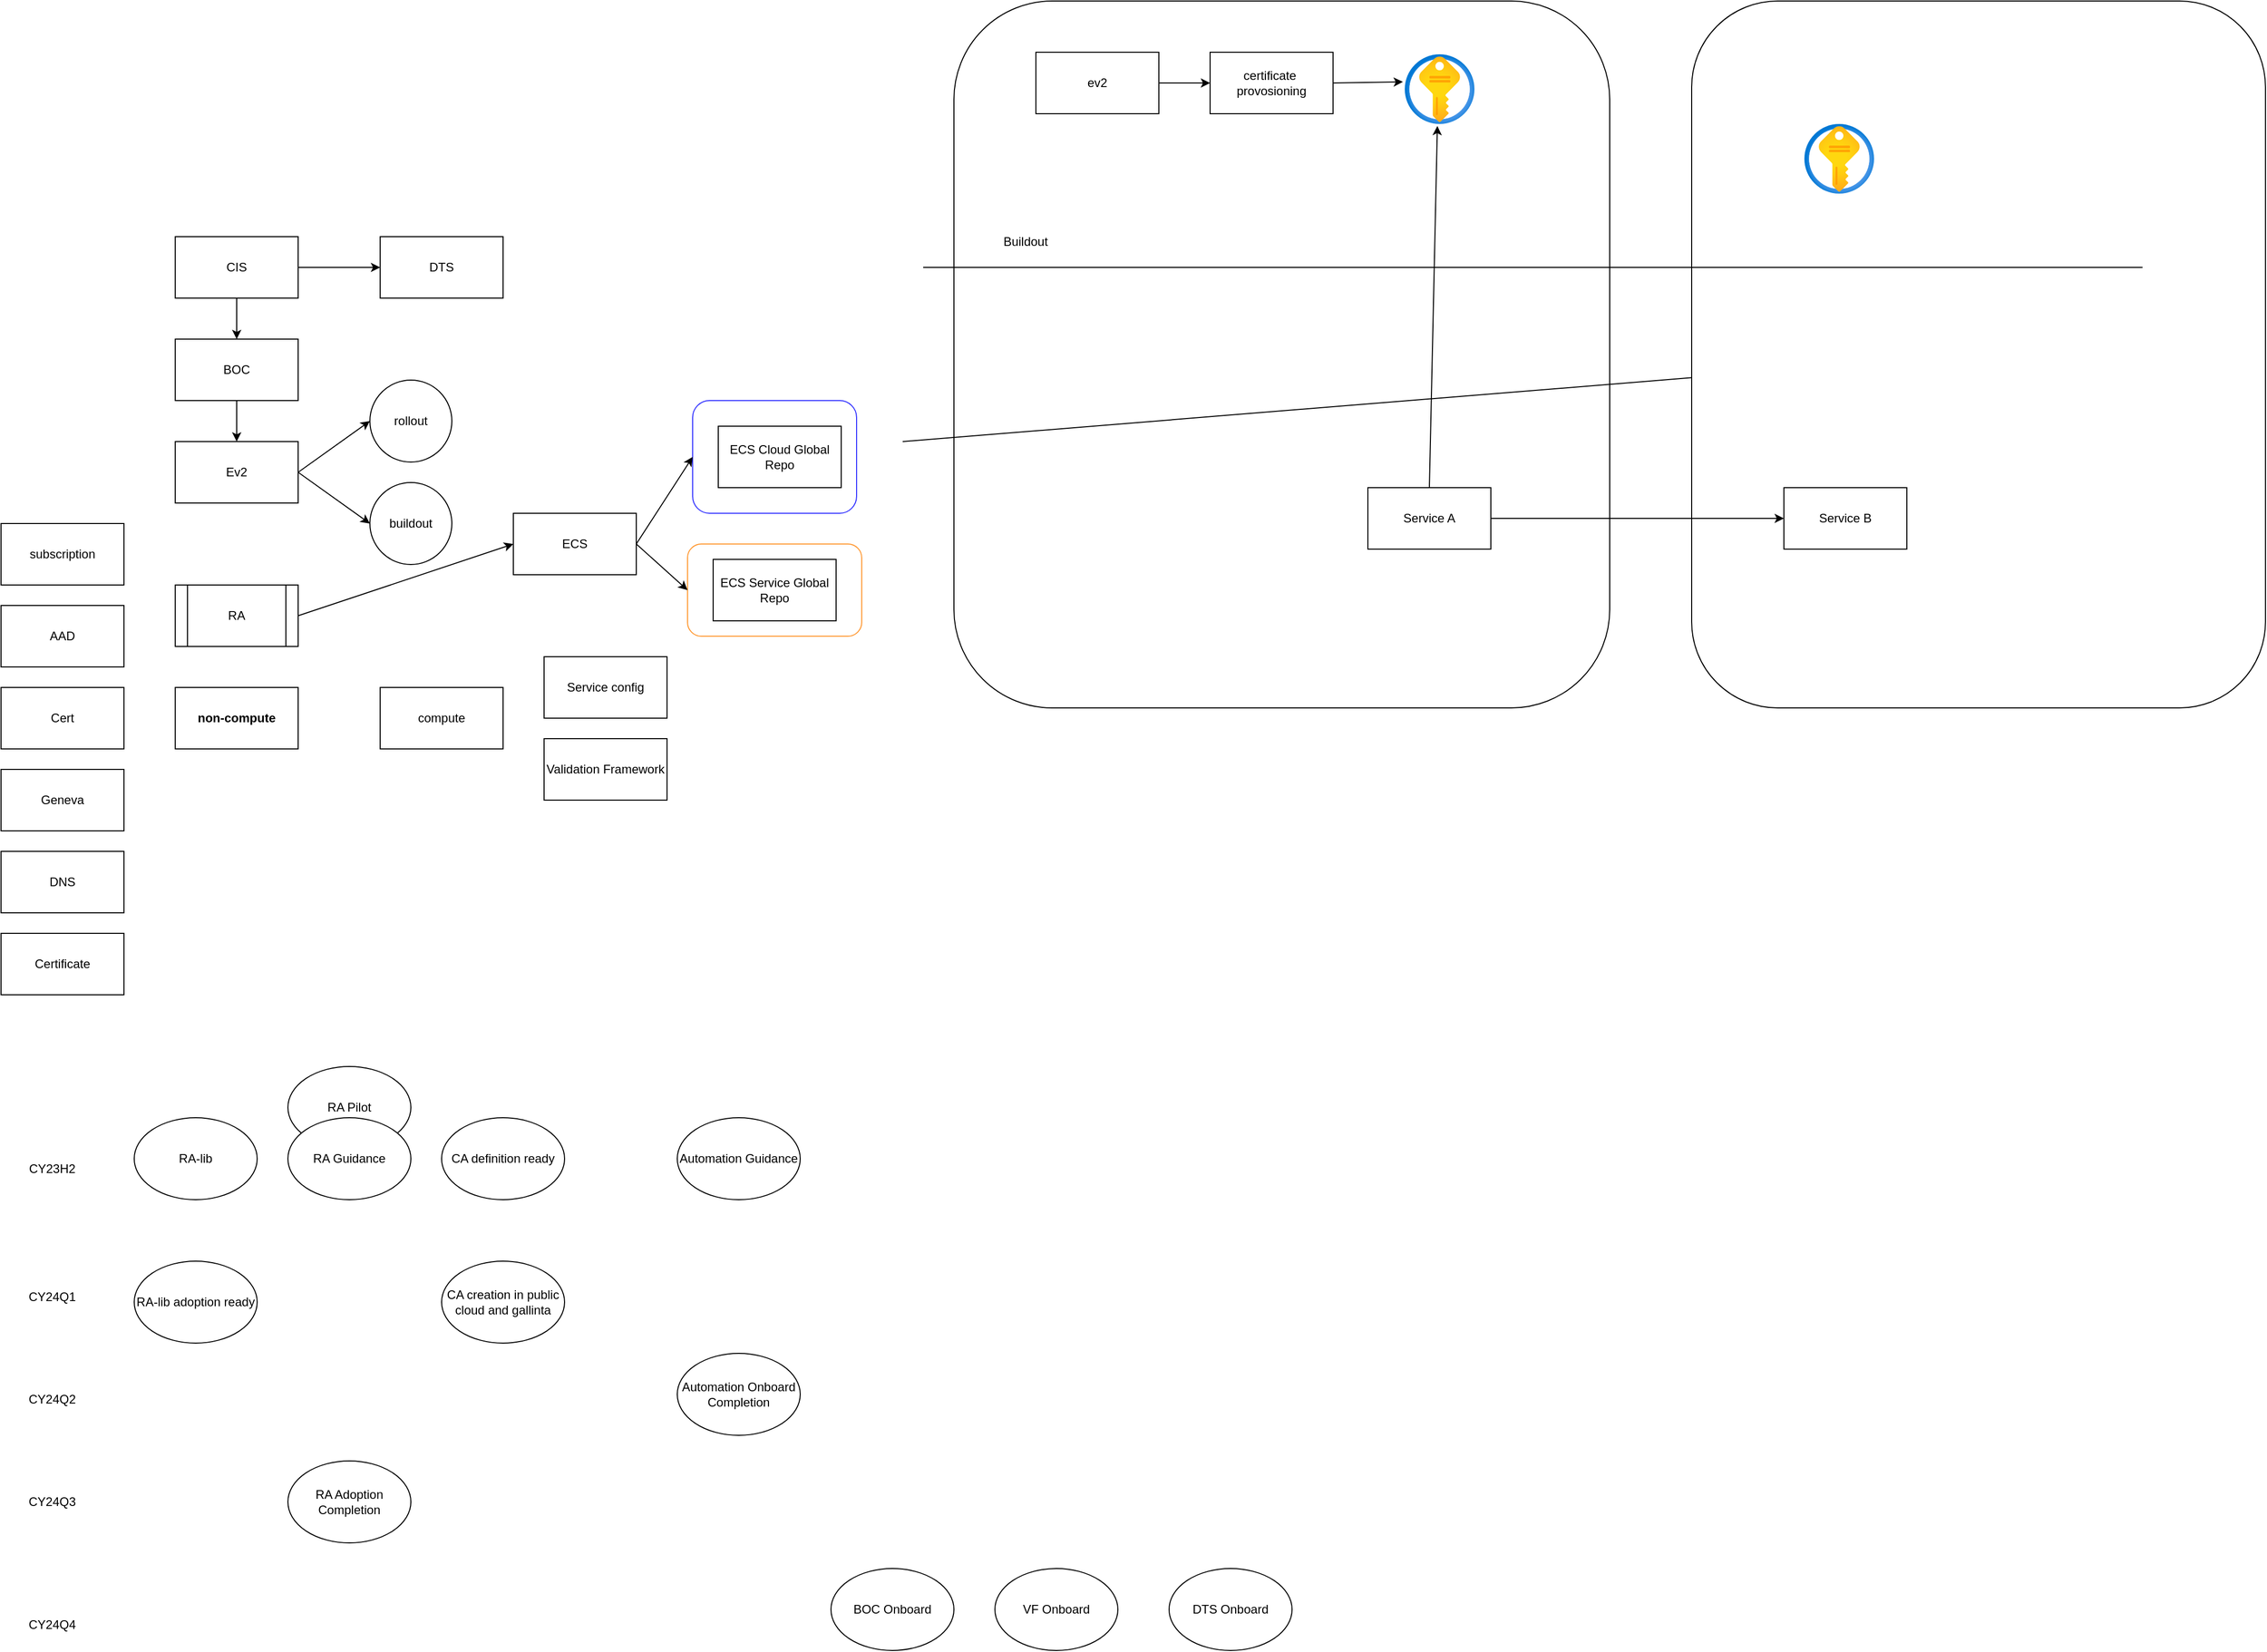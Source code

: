 <mxfile version="22.1.3" type="github">
  <diagram name="Page-1" id="d9V6MFzEI7IZekX0ln30">
    <mxGraphModel dx="4500" dy="3218" grid="1" gridSize="10" guides="1" tooltips="1" connect="1" arrows="1" fold="1" page="1" pageScale="1" pageWidth="850" pageHeight="1100" math="0" shadow="0">
      <root>
        <mxCell id="0" />
        <mxCell id="1" parent="0" />
        <mxCell id="3SoOQQYGxqN1ZP2SB03N-12" value="" style="rounded=1;whiteSpace=wrap;html=1;" vertex="1" parent="1">
          <mxGeometry x="1720" y="-180" width="560" height="690" as="geometry" />
        </mxCell>
        <mxCell id="3SoOQQYGxqN1ZP2SB03N-11" value="" style="rounded=1;whiteSpace=wrap;html=1;" vertex="1" parent="1">
          <mxGeometry x="1000" y="-180" width="640" height="690" as="geometry" />
        </mxCell>
        <mxCell id="swO-_-nKR9-th-vh1F2U-4" value="" style="rounded=1;whiteSpace=wrap;html=1;strokeColor=#FF9933;" parent="1" vertex="1">
          <mxGeometry x="740" y="350" width="170" height="90" as="geometry" />
        </mxCell>
        <mxCell id="swO-_-nKR9-th-vh1F2U-3" value="" style="rounded=1;whiteSpace=wrap;html=1;strokeColor=#3333FF;" parent="1" vertex="1">
          <mxGeometry x="745" y="210" width="160" height="110" as="geometry" />
        </mxCell>
        <mxCell id="swO-_-nKR9-th-vh1F2U-1" value="ECS Cloud Global Repo" style="rounded=0;whiteSpace=wrap;html=1;" parent="1" vertex="1">
          <mxGeometry x="770" y="235" width="120" height="60" as="geometry" />
        </mxCell>
        <mxCell id="swO-_-nKR9-th-vh1F2U-2" value="ECS Service Global Repo" style="rounded=0;whiteSpace=wrap;html=1;" parent="1" vertex="1">
          <mxGeometry x="765" y="365" width="120" height="60" as="geometry" />
        </mxCell>
        <mxCell id="JZDgFXP0HIzbjFJge_FJ-1" value="CIS" style="rounded=0;whiteSpace=wrap;html=1;" parent="1" vertex="1">
          <mxGeometry x="240" y="50" width="120" height="60" as="geometry" />
        </mxCell>
        <mxCell id="JZDgFXP0HIzbjFJge_FJ-3" value="DTS" style="rounded=0;whiteSpace=wrap;html=1;" parent="1" vertex="1">
          <mxGeometry x="440" y="50" width="120" height="60" as="geometry" />
        </mxCell>
        <mxCell id="JZDgFXP0HIzbjFJge_FJ-4" value="" style="endArrow=classic;html=1;rounded=0;exitX=1;exitY=0.5;exitDx=0;exitDy=0;entryX=0;entryY=0.5;entryDx=0;entryDy=0;" parent="1" source="JZDgFXP0HIzbjFJge_FJ-1" target="JZDgFXP0HIzbjFJge_FJ-3" edge="1">
          <mxGeometry width="50" height="50" relative="1" as="geometry">
            <mxPoint x="290" y="220" as="sourcePoint" />
            <mxPoint x="340" y="170" as="targetPoint" />
          </mxGeometry>
        </mxCell>
        <mxCell id="JZDgFXP0HIzbjFJge_FJ-5" value="BOC" style="rounded=0;whiteSpace=wrap;html=1;" parent="1" vertex="1">
          <mxGeometry x="240" y="150" width="120" height="60" as="geometry" />
        </mxCell>
        <mxCell id="JZDgFXP0HIzbjFJge_FJ-6" value="" style="endArrow=classic;html=1;rounded=0;exitX=0.5;exitY=1;exitDx=0;exitDy=0;entryX=0.5;entryY=0;entryDx=0;entryDy=0;" parent="1" source="JZDgFXP0HIzbjFJge_FJ-1" target="JZDgFXP0HIzbjFJge_FJ-5" edge="1">
          <mxGeometry width="50" height="50" relative="1" as="geometry">
            <mxPoint x="160" y="170" as="sourcePoint" />
            <mxPoint x="210" y="120" as="targetPoint" />
          </mxGeometry>
        </mxCell>
        <mxCell id="JZDgFXP0HIzbjFJge_FJ-7" value="Ev2" style="rounded=0;whiteSpace=wrap;html=1;" parent="1" vertex="1">
          <mxGeometry x="240" y="250" width="120" height="60" as="geometry" />
        </mxCell>
        <mxCell id="JZDgFXP0HIzbjFJge_FJ-8" value="" style="endArrow=classic;html=1;rounded=0;exitX=0.5;exitY=1;exitDx=0;exitDy=0;" parent="1" source="JZDgFXP0HIzbjFJge_FJ-5" target="JZDgFXP0HIzbjFJge_FJ-7" edge="1">
          <mxGeometry width="50" height="50" relative="1" as="geometry">
            <mxPoint x="150" y="310" as="sourcePoint" />
            <mxPoint x="200" y="260" as="targetPoint" />
          </mxGeometry>
        </mxCell>
        <mxCell id="JZDgFXP0HIzbjFJge_FJ-11" value="rollout" style="ellipse;whiteSpace=wrap;html=1;" parent="1" vertex="1">
          <mxGeometry x="430" y="190" width="80" height="80" as="geometry" />
        </mxCell>
        <mxCell id="JZDgFXP0HIzbjFJge_FJ-12" value="" style="endArrow=classic;html=1;rounded=0;exitX=1;exitY=0.5;exitDx=0;exitDy=0;entryX=0;entryY=0.5;entryDx=0;entryDy=0;" parent="1" source="JZDgFXP0HIzbjFJge_FJ-7" target="JZDgFXP0HIzbjFJge_FJ-11" edge="1">
          <mxGeometry width="50" height="50" relative="1" as="geometry">
            <mxPoint x="360" y="360" as="sourcePoint" />
            <mxPoint x="410" y="310" as="targetPoint" />
          </mxGeometry>
        </mxCell>
        <mxCell id="JZDgFXP0HIzbjFJge_FJ-13" value="buildout" style="ellipse;whiteSpace=wrap;html=1;" parent="1" vertex="1">
          <mxGeometry x="430" y="290" width="80" height="80" as="geometry" />
        </mxCell>
        <mxCell id="JZDgFXP0HIzbjFJge_FJ-14" value="" style="endArrow=classic;html=1;rounded=0;exitX=1;exitY=0.5;exitDx=0;exitDy=0;entryX=0;entryY=0.5;entryDx=0;entryDy=0;" parent="1" source="JZDgFXP0HIzbjFJge_FJ-7" target="JZDgFXP0HIzbjFJge_FJ-13" edge="1">
          <mxGeometry width="50" height="50" relative="1" as="geometry">
            <mxPoint x="320" y="420" as="sourcePoint" />
            <mxPoint x="370" y="370" as="targetPoint" />
          </mxGeometry>
        </mxCell>
        <mxCell id="JZDgFXP0HIzbjFJge_FJ-16" value="RA" style="shape=process;whiteSpace=wrap;html=1;backgroundOutline=1;" parent="1" vertex="1">
          <mxGeometry x="240" y="390" width="120" height="60" as="geometry" />
        </mxCell>
        <mxCell id="JZDgFXP0HIzbjFJge_FJ-17" value="ECS" style="whiteSpace=wrap;html=1;" parent="1" vertex="1">
          <mxGeometry x="570" y="320" width="120" height="60" as="geometry" />
        </mxCell>
        <mxCell id="JZDgFXP0HIzbjFJge_FJ-18" value="" style="endArrow=classic;html=1;rounded=0;exitX=1;exitY=0.5;exitDx=0;exitDy=0;entryX=0;entryY=0.5;entryDx=0;entryDy=0;" parent="1" source="JZDgFXP0HIzbjFJge_FJ-16" target="JZDgFXP0HIzbjFJge_FJ-17" edge="1">
          <mxGeometry width="50" height="50" relative="1" as="geometry">
            <mxPoint x="720" y="480" as="sourcePoint" />
            <mxPoint x="770" y="430" as="targetPoint" />
          </mxGeometry>
        </mxCell>
        <mxCell id="JZDgFXP0HIzbjFJge_FJ-19" value="non-compute" style="whiteSpace=wrap;html=1;fontStyle=1" parent="1" vertex="1">
          <mxGeometry x="240" y="490" width="120" height="60" as="geometry" />
        </mxCell>
        <mxCell id="JZDgFXP0HIzbjFJge_FJ-20" value="compute" style="whiteSpace=wrap;html=1;" parent="1" vertex="1">
          <mxGeometry x="440" y="490" width="120" height="60" as="geometry" />
        </mxCell>
        <mxCell id="JZDgFXP0HIzbjFJge_FJ-21" value="Service config" style="rounded=0;whiteSpace=wrap;html=1;" parent="1" vertex="1">
          <mxGeometry x="600" y="460" width="120" height="60" as="geometry" />
        </mxCell>
        <mxCell id="JZDgFXP0HIzbjFJge_FJ-22" value="subscription" style="rounded=0;whiteSpace=wrap;html=1;" parent="1" vertex="1">
          <mxGeometry x="70" y="330" width="120" height="60" as="geometry" />
        </mxCell>
        <mxCell id="JZDgFXP0HIzbjFJge_FJ-23" value="AAD" style="rounded=0;whiteSpace=wrap;html=1;" parent="1" vertex="1">
          <mxGeometry x="70" y="410" width="120" height="60" as="geometry" />
        </mxCell>
        <mxCell id="JZDgFXP0HIzbjFJge_FJ-24" value="Cert" style="rounded=0;whiteSpace=wrap;html=1;" parent="1" vertex="1">
          <mxGeometry x="70" y="490" width="120" height="60" as="geometry" />
        </mxCell>
        <mxCell id="JZDgFXP0HIzbjFJge_FJ-25" value="Geneva" style="rounded=0;whiteSpace=wrap;html=1;" parent="1" vertex="1">
          <mxGeometry x="70" y="570" width="120" height="60" as="geometry" />
        </mxCell>
        <mxCell id="JZDgFXP0HIzbjFJge_FJ-26" value="DNS" style="rounded=0;whiteSpace=wrap;html=1;" parent="1" vertex="1">
          <mxGeometry x="70" y="650" width="120" height="60" as="geometry" />
        </mxCell>
        <mxCell id="JZDgFXP0HIzbjFJge_FJ-27" value="Certificate" style="rounded=0;whiteSpace=wrap;html=1;" parent="1" vertex="1">
          <mxGeometry x="70" y="730" width="120" height="60" as="geometry" />
        </mxCell>
        <mxCell id="JZDgFXP0HIzbjFJge_FJ-28" value="Validation Framework" style="rounded=0;whiteSpace=wrap;html=1;" parent="1" vertex="1">
          <mxGeometry x="600" y="540" width="120" height="60" as="geometry" />
        </mxCell>
        <mxCell id="JZDgFXP0HIzbjFJge_FJ-29" value="" style="endArrow=classic;html=1;rounded=0;entryX=0;entryY=0.5;entryDx=0;entryDy=0;exitX=1;exitY=0.5;exitDx=0;exitDy=0;" parent="1" source="JZDgFXP0HIzbjFJge_FJ-17" target="swO-_-nKR9-th-vh1F2U-3" edge="1">
          <mxGeometry width="50" height="50" relative="1" as="geometry">
            <mxPoint x="670" y="310" as="sourcePoint" />
            <mxPoint x="720" y="260" as="targetPoint" />
          </mxGeometry>
        </mxCell>
        <mxCell id="JZDgFXP0HIzbjFJge_FJ-30" value="" style="endArrow=classic;html=1;rounded=0;exitX=1;exitY=0.5;exitDx=0;exitDy=0;entryX=0;entryY=0.5;entryDx=0;entryDy=0;" parent="1" source="JZDgFXP0HIzbjFJge_FJ-17" target="swO-_-nKR9-th-vh1F2U-4" edge="1">
          <mxGeometry width="50" height="50" relative="1" as="geometry">
            <mxPoint x="810" y="510" as="sourcePoint" />
            <mxPoint x="860" y="460" as="targetPoint" />
          </mxGeometry>
        </mxCell>
        <mxCell id="JZDgFXP0HIzbjFJge_FJ-34" value="CY24Q1" style="text;html=1;strokeColor=none;fillColor=none;align=center;verticalAlign=middle;whiteSpace=wrap;rounded=0;" parent="1" vertex="1">
          <mxGeometry x="90" y="1070" width="60" height="30" as="geometry" />
        </mxCell>
        <mxCell id="AnB0dwLxFMZhTZSeHD-A-2" value="RA-lib" style="ellipse;whiteSpace=wrap;html=1;" parent="1" vertex="1">
          <mxGeometry x="200" y="910" width="120" height="80" as="geometry" />
        </mxCell>
        <mxCell id="AnB0dwLxFMZhTZSeHD-A-3" value="CA definition ready" style="ellipse;whiteSpace=wrap;html=1;" parent="1" vertex="1">
          <mxGeometry x="500" y="910" width="120" height="80" as="geometry" />
        </mxCell>
        <mxCell id="AnB0dwLxFMZhTZSeHD-A-4" value="Automation Guidance" style="ellipse;whiteSpace=wrap;html=1;" parent="1" vertex="1">
          <mxGeometry x="730" y="910" width="120" height="80" as="geometry" />
        </mxCell>
        <mxCell id="AnB0dwLxFMZhTZSeHD-A-5" value="RA Pilot" style="ellipse;whiteSpace=wrap;html=1;" parent="1" vertex="1">
          <mxGeometry x="350" y="860" width="120" height="80" as="geometry" />
        </mxCell>
        <mxCell id="AnB0dwLxFMZhTZSeHD-A-6" value="CY23H2" style="text;html=1;strokeColor=none;fillColor=none;align=center;verticalAlign=middle;whiteSpace=wrap;rounded=0;" parent="1" vertex="1">
          <mxGeometry x="90" y="945" width="60" height="30" as="geometry" />
        </mxCell>
        <mxCell id="AnB0dwLxFMZhTZSeHD-A-7" value="RA-lib adoption ready" style="ellipse;whiteSpace=wrap;html=1;" parent="1" vertex="1">
          <mxGeometry x="200" y="1050" width="120" height="80" as="geometry" />
        </mxCell>
        <mxCell id="AnB0dwLxFMZhTZSeHD-A-8" value="CA creation in public cloud and gallinta" style="ellipse;whiteSpace=wrap;html=1;" parent="1" vertex="1">
          <mxGeometry x="500" y="1050" width="120" height="80" as="geometry" />
        </mxCell>
        <mxCell id="AnB0dwLxFMZhTZSeHD-A-9" value="Automation Onboard Completion" style="ellipse;whiteSpace=wrap;html=1;" parent="1" vertex="1">
          <mxGeometry x="730" y="1140" width="120" height="80" as="geometry" />
        </mxCell>
        <mxCell id="AnB0dwLxFMZhTZSeHD-A-10" value="CY24Q2" style="text;html=1;strokeColor=none;fillColor=none;align=center;verticalAlign=middle;whiteSpace=wrap;rounded=0;" parent="1" vertex="1">
          <mxGeometry x="90" y="1170" width="60" height="30" as="geometry" />
        </mxCell>
        <mxCell id="AnB0dwLxFMZhTZSeHD-A-11" value="RA Adoption Completion" style="ellipse;whiteSpace=wrap;html=1;" parent="1" vertex="1">
          <mxGeometry x="350" y="1245" width="120" height="80" as="geometry" />
        </mxCell>
        <mxCell id="AnB0dwLxFMZhTZSeHD-A-12" value="CY24Q3" style="text;html=1;strokeColor=none;fillColor=none;align=center;verticalAlign=middle;whiteSpace=wrap;rounded=0;" parent="1" vertex="1">
          <mxGeometry x="90" y="1270" width="60" height="30" as="geometry" />
        </mxCell>
        <mxCell id="AnB0dwLxFMZhTZSeHD-A-13" value="CY24Q4" style="text;html=1;strokeColor=none;fillColor=none;align=center;verticalAlign=middle;whiteSpace=wrap;rounded=0;" parent="1" vertex="1">
          <mxGeometry x="90" y="1390" width="60" height="30" as="geometry" />
        </mxCell>
        <mxCell id="AnB0dwLxFMZhTZSeHD-A-14" value="BOC Onboard" style="ellipse;whiteSpace=wrap;html=1;" parent="1" vertex="1">
          <mxGeometry x="880" y="1350" width="120" height="80" as="geometry" />
        </mxCell>
        <mxCell id="AnB0dwLxFMZhTZSeHD-A-15" value="VF Onboard" style="ellipse;whiteSpace=wrap;html=1;" parent="1" vertex="1">
          <mxGeometry x="1040" y="1350" width="120" height="80" as="geometry" />
        </mxCell>
        <mxCell id="AnB0dwLxFMZhTZSeHD-A-16" value="DTS Onboard" style="ellipse;whiteSpace=wrap;html=1;" parent="1" vertex="1">
          <mxGeometry x="1210" y="1350" width="120" height="80" as="geometry" />
        </mxCell>
        <mxCell id="XIDz57G52PuHBvire1xS-1" value="RA Guidance" style="ellipse;whiteSpace=wrap;html=1;" parent="1" vertex="1">
          <mxGeometry x="350" y="910" width="120" height="80" as="geometry" />
        </mxCell>
        <mxCell id="3SoOQQYGxqN1ZP2SB03N-1" value="Service A" style="rounded=0;whiteSpace=wrap;html=1;shadow=0;" vertex="1" parent="1">
          <mxGeometry x="1404" y="295" width="120" height="60" as="geometry" />
        </mxCell>
        <mxCell id="3SoOQQYGxqN1ZP2SB03N-2" value="Service B" style="rounded=0;whiteSpace=wrap;html=1;" vertex="1" parent="1">
          <mxGeometry x="1810" y="295" width="120" height="60" as="geometry" />
        </mxCell>
        <mxCell id="3SoOQQYGxqN1ZP2SB03N-3" value="" style="image;aspect=fixed;html=1;points=[];align=center;fontSize=12;image=img/lib/azure2/security/Key_Vaults.svg;" vertex="1" parent="1">
          <mxGeometry x="1440" y="-128" width="68" height="68" as="geometry" />
        </mxCell>
        <mxCell id="3SoOQQYGxqN1ZP2SB03N-4" value="" style="image;aspect=fixed;html=1;points=[];align=center;fontSize=12;image=img/lib/azure2/security/Key_Vaults.svg;" vertex="1" parent="1">
          <mxGeometry x="1830" y="-60" width="68" height="68" as="geometry" />
        </mxCell>
        <mxCell id="3SoOQQYGxqN1ZP2SB03N-6" value="" style="endArrow=classic;html=1;rounded=0;entryX=0.468;entryY=1.029;entryDx=0;entryDy=0;entryPerimeter=0;exitX=0.5;exitY=0;exitDx=0;exitDy=0;" edge="1" parent="1" source="3SoOQQYGxqN1ZP2SB03N-1" target="3SoOQQYGxqN1ZP2SB03N-3">
          <mxGeometry width="50" height="50" relative="1" as="geometry">
            <mxPoint x="1410" y="280" as="sourcePoint" />
            <mxPoint x="1460" y="230" as="targetPoint" />
          </mxGeometry>
        </mxCell>
        <mxCell id="3SoOQQYGxqN1ZP2SB03N-9" value="" style="endArrow=classic;html=1;rounded=0;exitX=1;exitY=0.5;exitDx=0;exitDy=0;entryX=0;entryY=0.5;entryDx=0;entryDy=0;" edge="1" parent="1" source="3SoOQQYGxqN1ZP2SB03N-1" target="3SoOQQYGxqN1ZP2SB03N-2">
          <mxGeometry width="50" height="50" relative="1" as="geometry">
            <mxPoint x="1530" y="430" as="sourcePoint" />
            <mxPoint x="1580" y="380" as="targetPoint" />
          </mxGeometry>
        </mxCell>
        <mxCell id="3SoOQQYGxqN1ZP2SB03N-16" value="ev2" style="rounded=0;whiteSpace=wrap;html=1;" vertex="1" parent="1">
          <mxGeometry x="1080" y="-130" width="120" height="60" as="geometry" />
        </mxCell>
        <mxCell id="3SoOQQYGxqN1ZP2SB03N-17" value="certificate&amp;nbsp; provosioning" style="rounded=0;whiteSpace=wrap;html=1;" vertex="1" parent="1">
          <mxGeometry x="1250" y="-130" width="120" height="60" as="geometry" />
        </mxCell>
        <mxCell id="3SoOQQYGxqN1ZP2SB03N-18" value="" style="endArrow=classic;html=1;rounded=0;exitX=1;exitY=0.5;exitDx=0;exitDy=0;entryX=0;entryY=0.5;entryDx=0;entryDy=0;" edge="1" parent="1" source="3SoOQQYGxqN1ZP2SB03N-16" target="3SoOQQYGxqN1ZP2SB03N-17">
          <mxGeometry width="50" height="50" relative="1" as="geometry">
            <mxPoint x="1190" y="80" as="sourcePoint" />
            <mxPoint x="1240" y="30" as="targetPoint" />
          </mxGeometry>
        </mxCell>
        <mxCell id="3SoOQQYGxqN1ZP2SB03N-19" value="" style="endArrow=classic;html=1;rounded=0;exitX=1;exitY=0.5;exitDx=0;exitDy=0;entryX=-0.027;entryY=0.396;entryDx=0;entryDy=0;entryPerimeter=0;" edge="1" parent="1" source="3SoOQQYGxqN1ZP2SB03N-17" target="3SoOQQYGxqN1ZP2SB03N-3">
          <mxGeometry width="50" height="50" relative="1" as="geometry">
            <mxPoint x="1440" y="50" as="sourcePoint" />
            <mxPoint x="1490" as="targetPoint" />
          </mxGeometry>
        </mxCell>
        <mxCell id="3SoOQQYGxqN1ZP2SB03N-20" value="" style="endArrow=none;html=1;rounded=0;" edge="1" parent="1">
          <mxGeometry width="50" height="50" relative="1" as="geometry">
            <mxPoint x="970" y="80" as="sourcePoint" />
            <mxPoint x="2160" y="80" as="targetPoint" />
          </mxGeometry>
        </mxCell>
        <mxCell id="3SoOQQYGxqN1ZP2SB03N-21" value="Buildout" style="text;html=1;strokeColor=none;fillColor=none;align=center;verticalAlign=middle;whiteSpace=wrap;rounded=0;" vertex="1" parent="1">
          <mxGeometry x="1040" y="40" width="60" height="30" as="geometry" />
        </mxCell>
        <mxCell id="3SoOQQYGxqN1ZP2SB03N-22" value="" style="endArrow=none;html=1;rounded=0;" edge="1" parent="1" target="3SoOQQYGxqN1ZP2SB03N-12">
          <mxGeometry width="50" height="50" relative="1" as="geometry">
            <mxPoint x="950" y="250" as="sourcePoint" />
            <mxPoint x="2170" y="90" as="targetPoint" />
          </mxGeometry>
        </mxCell>
      </root>
    </mxGraphModel>
  </diagram>
</mxfile>
